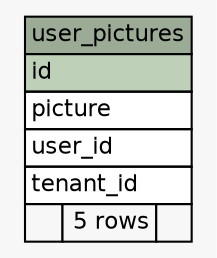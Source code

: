 // dot 2.30.1 on Linux 3.10.0-1127.19.1.el7.x86_64
// SchemaSpy rev 590
digraph "user_pictures" {
  graph [
    rankdir="RL"
    bgcolor="#f7f7f7"
    nodesep="0.18"
    ranksep="0.46"
    fontname="Helvetica"
    fontsize="11"
  ];
  node [
    fontname="Helvetica"
    fontsize="11"
    shape="plaintext"
  ];
  edge [
    arrowsize="0.8"
  ];
  "user_pictures" [
    label=<
    <TABLE BORDER="0" CELLBORDER="1" CELLSPACING="0" BGCOLOR="#ffffff">
      <TR><TD COLSPAN="3" BGCOLOR="#9bab96" ALIGN="CENTER">user_pictures</TD></TR>
      <TR><TD PORT="id" COLSPAN="3" BGCOLOR="#bed1b8" ALIGN="LEFT">id</TD></TR>
      <TR><TD PORT="picture" COLSPAN="3" ALIGN="LEFT">picture</TD></TR>
      <TR><TD PORT="user_id" COLSPAN="3" ALIGN="LEFT">user_id</TD></TR>
      <TR><TD PORT="tenant_id" COLSPAN="3" ALIGN="LEFT">tenant_id</TD></TR>
      <TR><TD ALIGN="LEFT" BGCOLOR="#f7f7f7">  </TD><TD ALIGN="RIGHT" BGCOLOR="#f7f7f7">5 rows</TD><TD ALIGN="RIGHT" BGCOLOR="#f7f7f7">  </TD></TR>
    </TABLE>>
    URL="tables/user_pictures.html"
    tooltip="user_pictures"
  ];
}
